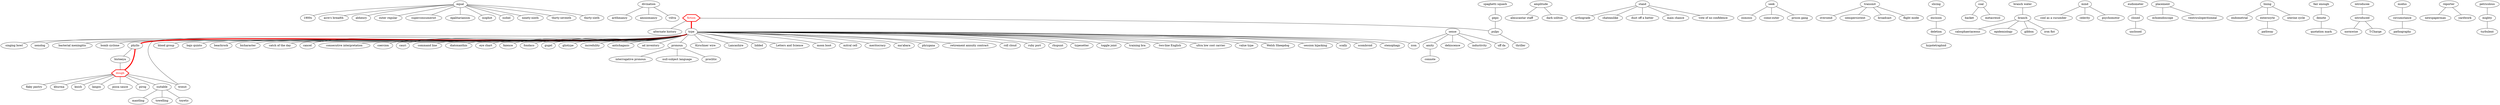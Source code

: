 strict graph  {
"equal";
"1900s";
"divination";
"arithmancy";
"acre's breadth";
"fiction" [color=red fontcolor=red shape=hexagon penwidth=3.0];
"alternate history";
"abhenry";
"amniomancy";
"sense";
"amity";
"connote";
"type";
"antichagasic";
"amplitude";
"almucantar staff";
"ad inventory";
"stand";
"orthograde";
"seek";
"osmosis";
"outer regular";
"transmit";
"oversend";
"semipersistent";
"session hijacking";
"scally";
"superconsumerist";
"scombroid";
"stenophagy";
"slicing";
"excision";
"spaghetti squash";
"pepo";
"singing bowl";
"xenolog";
"coal";
"backet";
"bacterial meningitis";
"bomb cyclone";
"phyllo";
"bisteeya";
"dough" [color=red fontcolor=red shape=hexagon penwidth=3.0];
"branch water";
"branch";
"blood group";
"broadcast";
"bajo quinto";
"beachrock";
"bicharacter";
"catch of the day";
"cancel";
"consecutive interpretation";
"coercion";
"cauri";
"come-outer";
"mind";
"cool as a cucumber";
"celerity";
"calosphaeriaceous";
"chateaulike";
"command line";
"dehiscence";
"dark soliton";
"dust off a batter";
"suitable";
"diatoxanthin";
"deletion";
"eudiometer";
"closed";
"epidemiology";
"placement";
"echoendoscope";
"lining";
"endometrial";
"egalitarianism";
"enterocyte";
"pathway";
"eye chart";
"flaky pastry";
"flight mode";
"faience";
"fondaco";
"fair enough";
"denote";
"gibbon";
"gugel";
"gliotype";
"hypotetraploid";
"incredulity";
"isophot";
"introducee";
"introduced";
"icon";
"iron fist";
"inductivity";
"pronoun";
"interrogative pronoun";
"isohel";
"Kirschner wire";
"khurma";
"knish";
"Lancashire";
"lidded";
"langos";
"Letters and Science";
"metacresol";
"mantling";
"moon boot";
"mitral cell";
"modus";
"circumstance";
"main chance";
"meritocracy";
"ma'abara";
"ninety-ninth";
"reporter";
"newspaperman";
"normwise";
"null-subject language";
"petricolous";
"mighty";
"pizza sauce";
"prison gang";
"pulpy";
"thriller";
"pathography";
"phrygana";
"pirog";
"psychomotor";
"proclitic";
"quotation mark";
"retirement annuity contract";
"roll cloud";
"ruby port";
"rhupunt";
"turbulent";
"typesetter";
"toggle joint";
"towelling";
"thirty-seventh";
"toyetic";
"training bra";
"T-Charge";
"thirty-sixth";
"two-line English";
"uterine cycle";
"uff da";
"unclosed";
"ultra low cost carrier";
"vote of no confidence";
"ventriculoperitioneal";
"völva";
"value type";
"wonut";
"Welsh Sheepdog";
"yardwork";
"equal" -- "1900s";
"equal" -- "acre's breadth";
"equal" -- "abhenry";
"equal" -- "outer regular";
"equal" -- "superconsumerist";
"equal" -- "egalitarianism";
"equal" -- "isophot";
"equal" -- "isohel";
"equal" -- "ninety-ninth";
"equal" -- "thirty-seventh";
"equal" -- "thirty-sixth";
"divination" -- "arithmancy";
"divination" -- "amniomancy";
"divination" -- "völva";
"fiction" -- "alternate history";
"fiction" -- "type" [color=red penwidth=5.0];
"fiction" -- "pulpy";
"sense" -- "amity";
"sense" -- "dehiscence";
"sense" -- "icon";
"sense" -- "inductivity";
"sense" -- "uff da";
"amity" -- "connote";
"type" -- "antichagasic";
"type" -- "ad inventory";
"type" -- "session hijacking";
"type" -- "scally";
"type" -- "scombroid";
"type" -- "stenophagy";
"type" -- "singing bowl";
"type" -- "xenolog";
"type" -- "bacterial meningitis";
"type" -- "bomb cyclone";
"type" -- "blood group";
"type" -- "bajo quinto";
"type" -- "beachrock";
"type" -- "bicharacter";
"type" -- "catch of the day";
"type" -- "cancel";
"type" -- "consecutive interpretation";
"type" -- "coercion";
"type" -- "cauri";
"type" -- "command line";
"type" -- "diatoxanthin";
"type" -- "eye chart";
"type" -- "faience";
"type" -- "fondaco";
"type" -- "gugel";
"type" -- "gliotype";
"type" -- "incredulity";
"type" -- "icon";
"type" -- "Kirschner wire";
"type" -- "Lancashire";
"type" -- "lidded";
"type" -- "Letters and Science";
"type" -- "moon boot";
"type" -- "mitral cell";
"type" -- "meritocracy";
"type" -- "ma'abara";
"type" -- "pronoun";
"type" -- "phrygana";
"type" -- "phyllo" [color=red penwidth=5.0];
"type" -- "retirement annuity contract";
"type" -- "roll cloud";
"type" -- "ruby port";
"type" -- "rhupunt";
"type" -- "typesetter";
"type" -- "toggle joint";
"type" -- "training bra";
"type" -- "two-line English";
"type" -- "ultra low cost carrier";
"type" -- "value type";
"type" -- "wonut";
"type" -- "Welsh Sheepdog";
"amplitude" -- "almucantar staff";
"amplitude" -- "dark soliton";
"stand" -- "orthograde";
"stand" -- "chateaulike";
"stand" -- "dust off a batter";
"stand" -- "main chance";
"stand" -- "vote of no confidence";
"seek" -- "osmosis";
"seek" -- "come-outer";
"seek" -- "prison gang";
"transmit" -- "oversend";
"transmit" -- "semipersistent";
"transmit" -- "broadcast";
"transmit" -- "flight mode";
"slicing" -- "excision";
"excision" -- "deletion";
"spaghetti squash" -- "pepo";
"pepo" -- "pulpy";
"coal" -- "backet";
"coal" -- "metacresol";
"phyllo" -- "bisteeya";
"phyllo" -- "dough" [color=red penwidth=5.0];
"bisteeya" -- "dough";
"dough" -- "suitable";
"dough" -- "flaky pastry";
"dough" -- "khurma";
"dough" -- "knish";
"dough" -- "langos";
"dough" -- "pizza sauce";
"dough" -- "pirog";
"dough" -- "wonut";
"branch water" -- "branch";
"branch" -- "calosphaeriaceous";
"branch" -- "epidemiology";
"branch" -- "gibbon";
"branch" -- "iron fist";
"mind" -- "cool as a cucumber";
"mind" -- "celerity";
"mind" -- "psychomotor";
"suitable" -- "mantling";
"suitable" -- "towelling";
"suitable" -- "toyetic";
"deletion" -- "hypotetraploid";
"eudiometer" -- "closed";
"closed" -- "unclosed";
"placement" -- "echoendoscope";
"placement" -- "ventriculoperitioneal";
"lining" -- "endometrial";
"lining" -- "enterocyte";
"lining" -- "uterine cycle";
"enterocyte" -- "pathway";
"fair enough" -- "denote";
"denote" -- "quotation mark";
"introducee" -- "introduced";
"introduced" -- "normwise";
"introduced" -- "T-Charge";
"pronoun" -- "interrogative pronoun";
"pronoun" -- "null-subject language";
"pronoun" -- "proclitic";
"modus" -- "circumstance";
"circumstance" -- "pathography";
"reporter" -- "newspaperman";
"reporter" -- "yardwork";
"petricolous" -- "mighty";
"mighty" -- "turbulent";
"pulpy" -- "thriller";
}

